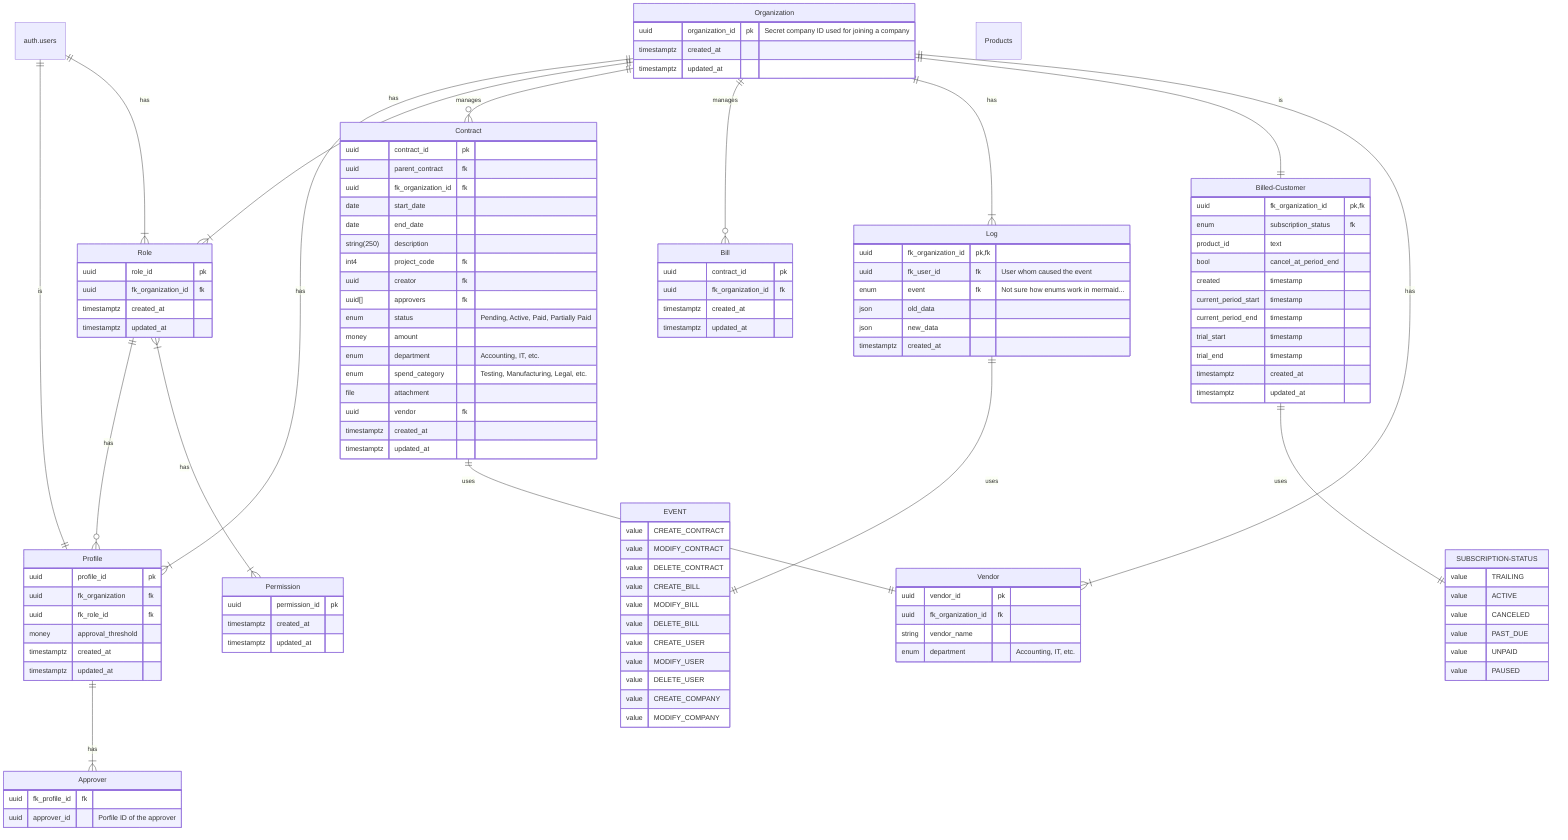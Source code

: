 erDiagram
    "auth.users" ||--|| Profile : is
    "auth.users" ||--|{ Role : has
    Organization ||--|{ Profile : has
    Organization ||--|{ Role : has
    Organization ||--o{ Contract : manages
    Organization ||--o{ Bill : manages
    Organization ||--|{ Log : has
    Organization ||--|| Billed-Customer : is
    Organization ||--|{ Vendor : has

    Contract ||--||  Vendor : uses

    Billed-Customer ||--|| SUBSCRIPTION-STATUS : uses

    Log ||--|| EVENT : uses

    Profile ||--|{ Approver : has

    Role ||--o{ Profile : has
    Role }|--|{ Permission : has

    Profile {
        uuid profile_id pk
        uuid fk_organization fk  
        uuid fk_role_id fk
        money approval_threshold
        timestamptz created_at
        timestamptz updated_at
    }
    Approver {
        uuid fk_profile_id fk
        uuid approver_id "Porfile ID of the approver"
    }
    Role {
        uuid role_id pk
        uuid fk_organization_id fk
        timestamptz created_at
        timestamptz updated_at
    }
    Permission {
        uuid permission_id pk
        timestamptz created_at
        timestamptz updated_at
    }
    Organization {
        uuid organization_id pk "Secret company ID used for joining a company" 

        timestamptz created_at
        timestamptz updated_at
    }
    Contract {
        uuid contract_id pk
        uuid parent_contract fk
        uuid fk_organization_id fk
        date start_date
        date end_date
        string(250) description
        int4 project_code fk
        uuid creator fk
        uuid[] approvers fk  
        enum status "Pending, Active, Paid, Partially Paid"
        money amount
        enum department "Accounting, IT, etc."
        enum spend_category "Testing, Manufacturing, Legal, etc."
        file attachment
        uuid vendor fk
        timestamptz created_at
        timestamptz updated_at

    }
    Vendor {
        uuid vendor_id pk
        uuid fk_organization_id fk
        string vendor_name
        enum department "Accounting, IT, etc."
    }
    Bill {
        uuid contract_id pk
        uuid fk_organization_id fk
        timestamptz created_at
        timestamptz updated_at
    }
    Log {
        uuid fk_organization_id pk,fk
        uuid fk_user_id fk "User whom caused the event"
        enum event fk "Not sure how enums work in mermaid..."
        json old_data
        json new_data
        timestamptz created_at
    }
    EVENT {
        value CREATE_CONTRACT
        value MODIFY_CONTRACT
        value DELETE_CONTRACT
        value CREATE_BILL
        value MODIFY_BILL
        value DELETE_BILL
        value CREATE_USER
        value MODIFY_USER
        value DELETE_USER
        value CREATE_COMPANY
        value MODIFY_COMPANY
    }
    Billed-Customer {
        uuid fk_organization_id pk,fk
        enum subscription_status fk
        product_id text 
        bool cancel_at_period_end
        created timestamp
        current_period_start timestamp 
        current_period_end timestamp
        trial_start timestamp
        trial_end timestamp
        timestamptz created_at
        timestamptz updated_at
    }
    Products {
    
    }
    SUBSCRIPTION-STATUS {
        value TRAILING
        value ACTIVE
        value CANCELED
        value PAST_DUE
        value UNPAID
        value PAUSED
    }